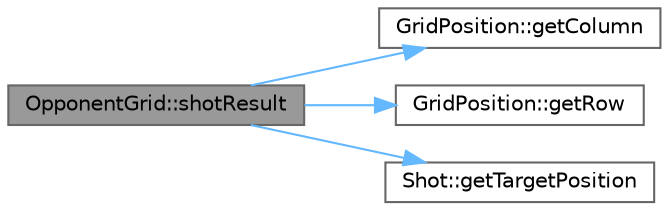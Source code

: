 digraph "OpponentGrid::shotResult"
{
 // LATEX_PDF_SIZE
  bgcolor="transparent";
  edge [fontname=Helvetica,fontsize=10,labelfontname=Helvetica,labelfontsize=10];
  node [fontname=Helvetica,fontsize=10,shape=box,height=0.2,width=0.4];
  rankdir="LR";
  Node1 [id="Node000001",label="OpponentGrid::shotResult",height=0.2,width=0.4,color="gray40", fillcolor="grey60", style="filled", fontcolor="black",tooltip="Processes the result of a shot on the opponent grid."];
  Node1 -> Node2 [id="edge4_Node000001_Node000002",color="steelblue1",style="solid",tooltip=" "];
  Node2 [id="Node000002",label="GridPosition::getColumn",height=0.2,width=0.4,color="grey40", fillcolor="white", style="filled",URL="$class_grid_position.html#a8fb0a647043e8b5d9babb338a182a470",tooltip="Get the column of the GridPosition."];
  Node1 -> Node3 [id="edge5_Node000001_Node000003",color="steelblue1",style="solid",tooltip=" "];
  Node3 [id="Node000003",label="GridPosition::getRow",height=0.2,width=0.4,color="grey40", fillcolor="white", style="filled",URL="$class_grid_position.html#a2f3ba3cebd9c9858cdd056a450399567",tooltip="Get the row of the GridPosition."];
  Node1 -> Node4 [id="edge6_Node000001_Node000004",color="steelblue1",style="solid",tooltip=" "];
  Node4 [id="Node000004",label="Shot::getTargetPosition",height=0.2,width=0.4,color="grey40", fillcolor="white", style="filled",URL="$class_shot.html#a8eeca9f93c72b7b63f529ee529a36d13",tooltip="Gets the target position of the shot."];
}
